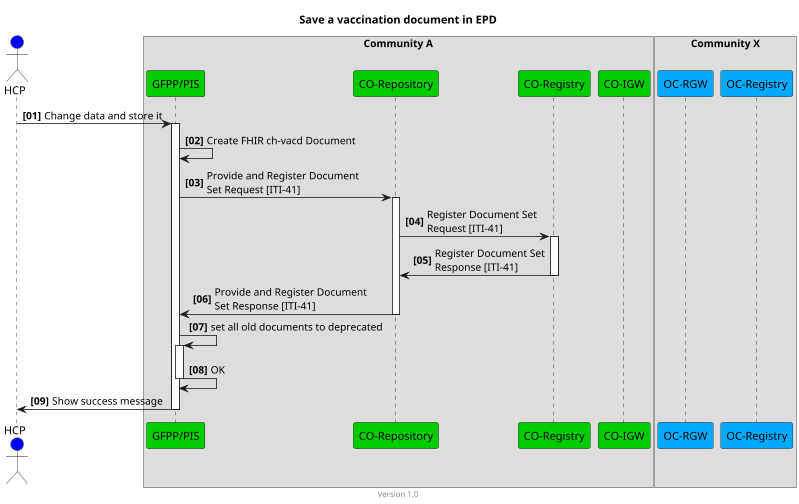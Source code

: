@startuml
title Save a vaccination document in EPD
footer Version 1.0
skinparam responseMessageBelowArrow true
scale max 800 width

actor HCP #blue
box "Community A"
participant "GFPP/PIS" #00CC00
participant "CO-Repository" #00CC00
participant "CO-Registry" #00CC00
participant "CO-IGW" #00CC00
end box
box "Community X"
participant "OC-RGW" #00aaff
participant "OC-Registry" #00aaff
end box

autonumber "<b>[00]"
HCP -> "GFPP/PIS": Change data and store it
activate "GFPP/PIS"
"GFPP/PIS" -> "GFPP/PIS": Create FHIR ch-vacd Document
"GFPP/PIS" -> "CO-Repository": Provide and Register Document\nSet Request [ITI-41]
activate "CO-Repository"
"CO-Repository" -> "CO-Registry": Register Document Set\nRequest [ITI-41]
activate "CO-Registry"
"CO-Registry" -> "CO-Repository": Register Document Set\nResponse [ITI-41]
deactivate "CO-Registry"
"CO-Repository" -> "GFPP/PIS": Provide and Register Document\nSet Response [ITI-41]
deactivate "CO-Repository"

"GFPP/PIS" -> "GFPP/PIS": set all old documents to deprecated
activate "GFPP/PIS"
' loop "all other communities"
' "GFPP/PIS" -> "CO-IGW": Restricted Metadata Update Request [ITI-92]
' activate "CO-IGW"

' "CO-IGW" -> "OC-RGW": Restricted Metadata Update\nRequest [ITI-92]
' activate "OC-RGW"
' "OC-RGW" -> "OC-Registry": Restricted Metadata Update\nRequest [ITI-92]
' activate "OC-Registry"
' "OC-Registry" -> "OC-RGW": Restricted Metadata Update\nResponse [ITI-92]
' deactivate "OC-Registry"
' "OC-RGW" -> "CO-IGW": Restricted Metadata Update\nResponse [ITI-92]
' deactivate "OC-RGW"
' "CO-IGW" -> "GFPP/PIS": Restricted Metadata Update Response [ITI-92]
' deactivate "CO-IGW"
' end
"GFPP/PIS" -> "GFPP/PIS": OK
deactivate "GFPP/PIS"

"GFPP/PIS" -> HCP: Show success message
deactivate "GFPP/PIS"
@enduml
